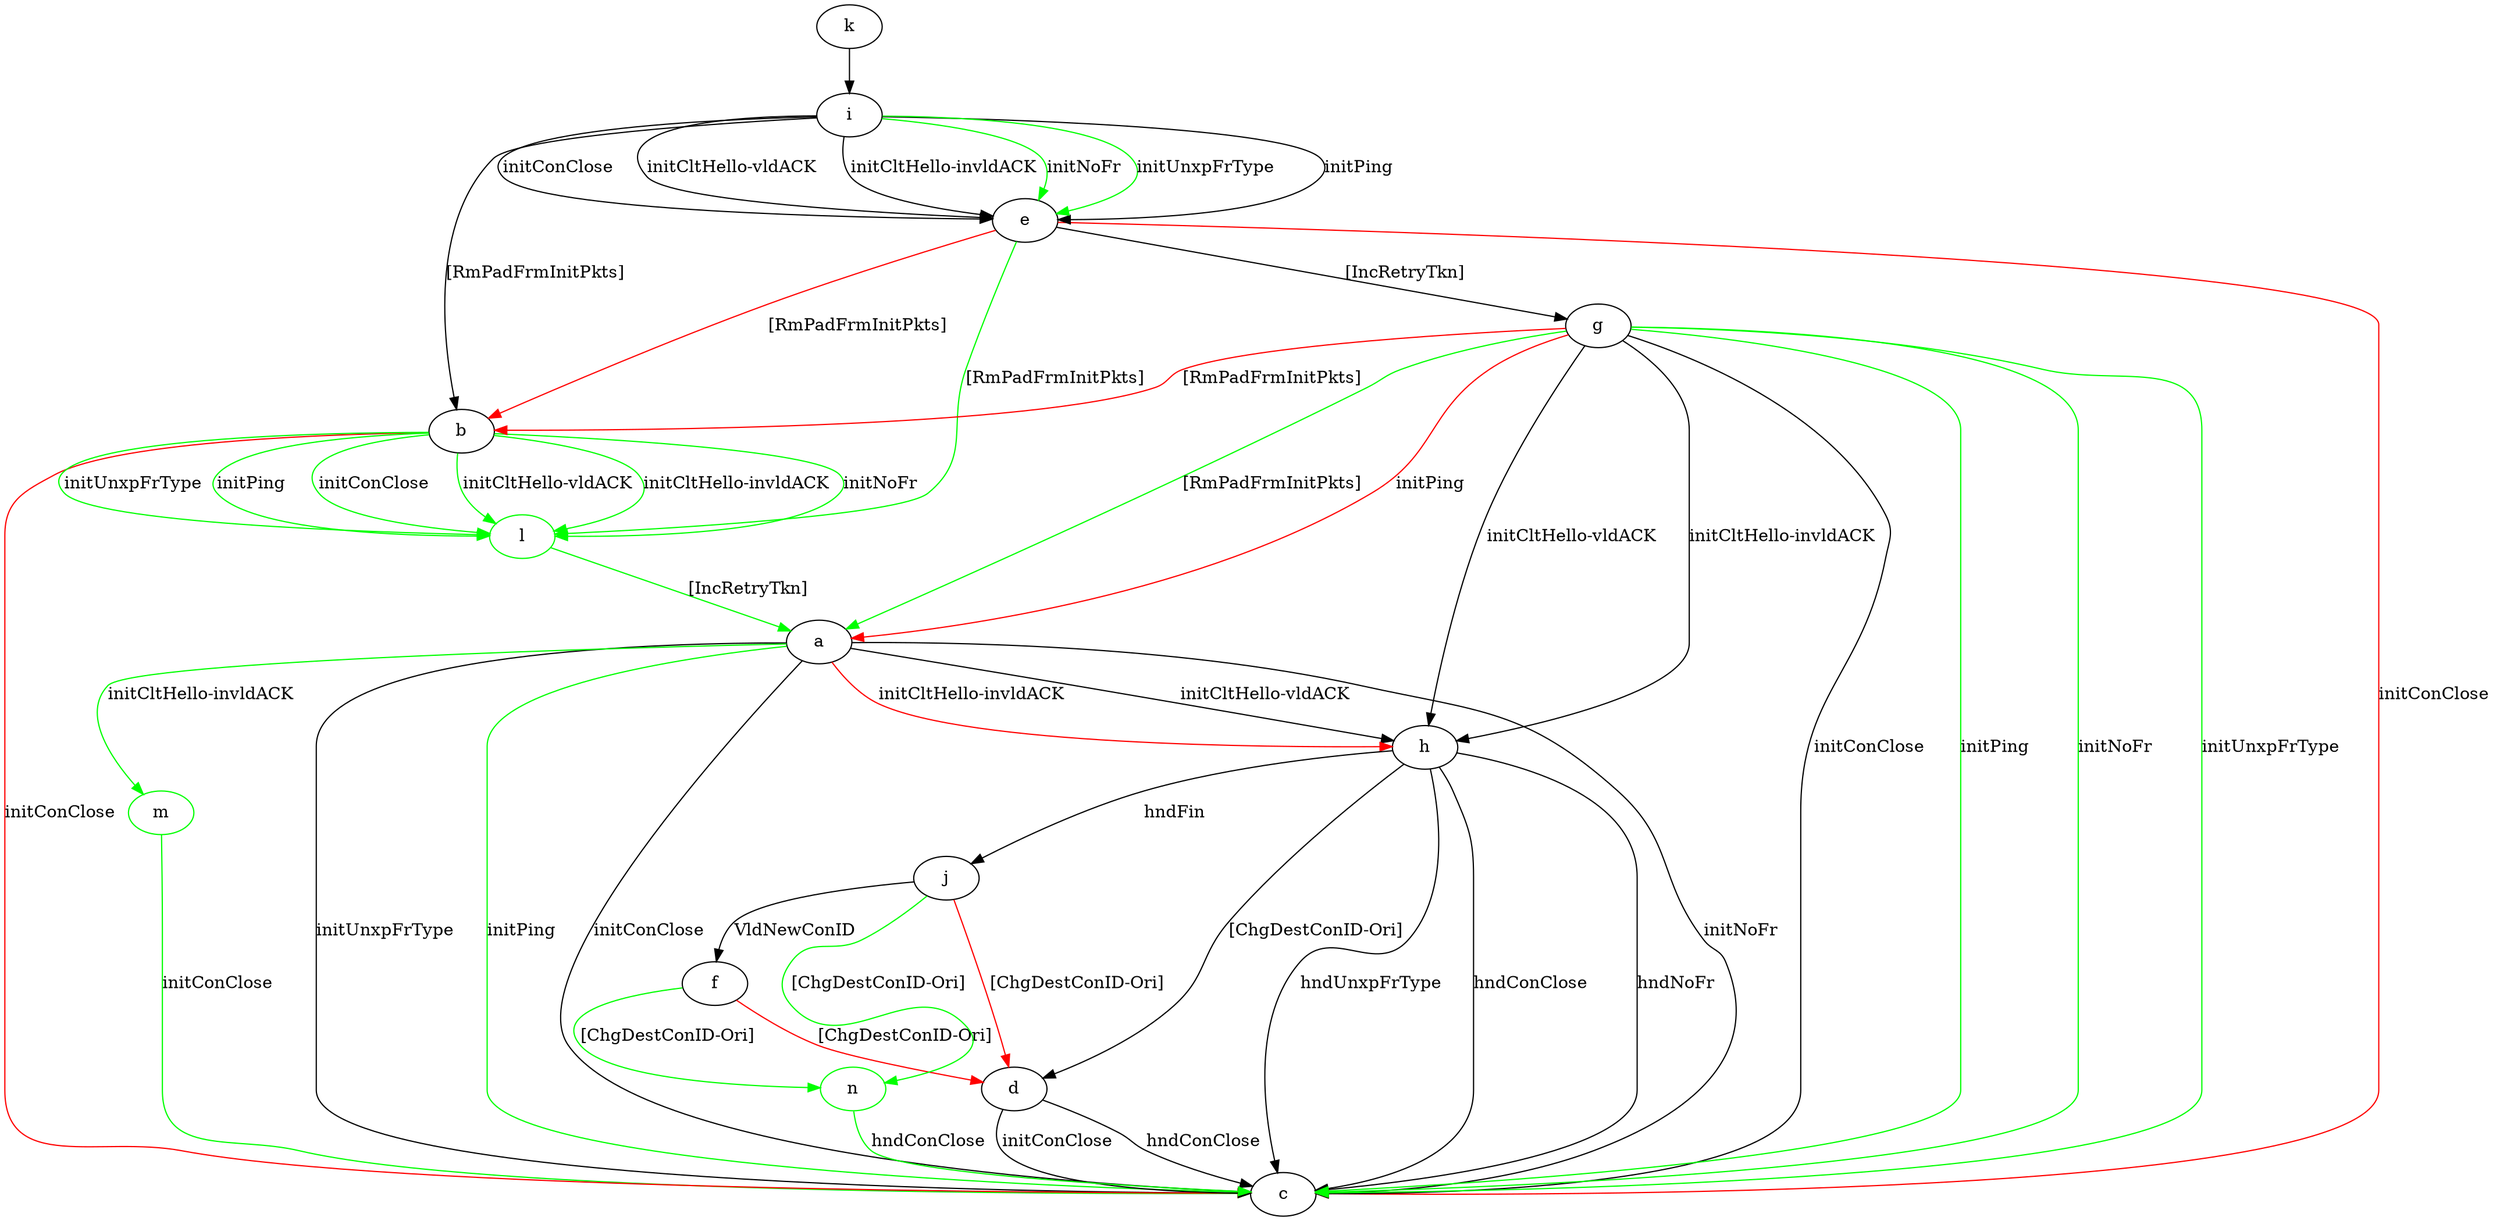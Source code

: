 digraph "" {
	a -> c	[key=0,
		label="initConClose "];
	a -> c	[key=1,
		label="initNoFr "];
	a -> c	[key=2,
		label="initUnxpFrType "];
	a -> c	[key=3,
		color=green,
		label="initPing "];
	a -> h	[key=0,
		label="initCltHello-vldACK "];
	a -> h	[key=1,
		color=red,
		label="initCltHello-invldACK "];
	m	[color=green];
	a -> m	[key=0,
		color=green,
		label="initCltHello-invldACK "];
	b -> c	[key=0,
		color=red,
		label="initConClose "];
	l	[color=green];
	b -> l	[key=0,
		color=green,
		label="initPing "];
	b -> l	[key=1,
		color=green,
		label="initConClose "];
	b -> l	[key=2,
		color=green,
		label="initCltHello-vldACK "];
	b -> l	[key=3,
		color=green,
		label="initCltHello-invldACK "];
	b -> l	[key=4,
		color=green,
		label="initNoFr "];
	b -> l	[key=5,
		color=green,
		label="initUnxpFrType "];
	d -> c	[key=0,
		label="initConClose "];
	d -> c	[key=1,
		label="hndConClose "];
	e -> b	[key=0,
		color=red,
		label="[RmPadFrmInitPkts] "];
	e -> c	[key=0,
		color=red,
		label="initConClose "];
	e -> g	[key=0,
		label="[IncRetryTkn] "];
	e -> l	[key=0,
		color=green,
		label="[RmPadFrmInitPkts] "];
	f -> d	[key=0,
		color=red,
		label="[ChgDestConID-Ori] "];
	n	[color=green];
	f -> n	[key=0,
		color=green,
		label="[ChgDestConID-Ori] "];
	g -> a	[key=0,
		color=green,
		label="[RmPadFrmInitPkts] "];
	g -> a	[key=1,
		color=red,
		label="initPing "];
	g -> b	[key=0,
		color=red,
		label="[RmPadFrmInitPkts] "];
	g -> c	[key=0,
		label="initConClose "];
	g -> c	[key=1,
		color=green,
		label="initPing "];
	g -> c	[key=2,
		color=green,
		label="initNoFr "];
	g -> c	[key=3,
		color=green,
		label="initUnxpFrType "];
	g -> h	[key=0,
		label="initCltHello-vldACK "];
	g -> h	[key=1,
		label="initCltHello-invldACK "];
	h -> c	[key=0,
		label="hndNoFr "];
	h -> c	[key=1,
		label="hndUnxpFrType "];
	h -> c	[key=2,
		label="hndConClose "];
	h -> d	[key=0,
		label="[ChgDestConID-Ori] "];
	h -> j	[key=0,
		label="hndFin "];
	i -> b	[key=0,
		label="[RmPadFrmInitPkts] "];
	i -> e	[key=0,
		label="initPing "];
	i -> e	[key=1,
		label="initConClose "];
	i -> e	[key=2,
		label="initCltHello-vldACK "];
	i -> e	[key=3,
		label="initCltHello-invldACK "];
	i -> e	[key=4,
		color=green,
		label="initNoFr "];
	i -> e	[key=5,
		color=green,
		label="initUnxpFrType "];
	j -> d	[key=0,
		color=red,
		label="[ChgDestConID-Ori] "];
	j -> f	[key=0,
		label="VldNewConID "];
	j -> n	[key=0,
		color=green,
		label="[ChgDestConID-Ori] "];
	k -> i	[key=0];
	l -> a	[key=0,
		color=green,
		label="[IncRetryTkn] "];
	m -> c	[key=0,
		color=green,
		label="initConClose "];
	n -> c	[key=0,
		color=green,
		label="hndConClose "];
}
